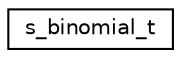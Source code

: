digraph "Graphical Class Hierarchy"
{
 // LATEX_PDF_SIZE
  edge [fontname="Helvetica",fontsize="10",labelfontname="Helvetica",labelfontsize="10"];
  node [fontname="Helvetica",fontsize="10",shape=record];
  rankdir="LR";
  Node0 [label="s_binomial_t",height=0.2,width=0.4,color="black", fillcolor="white", style="filled",URL="$structs__binomial__t.html",tooltip=" "];
}
